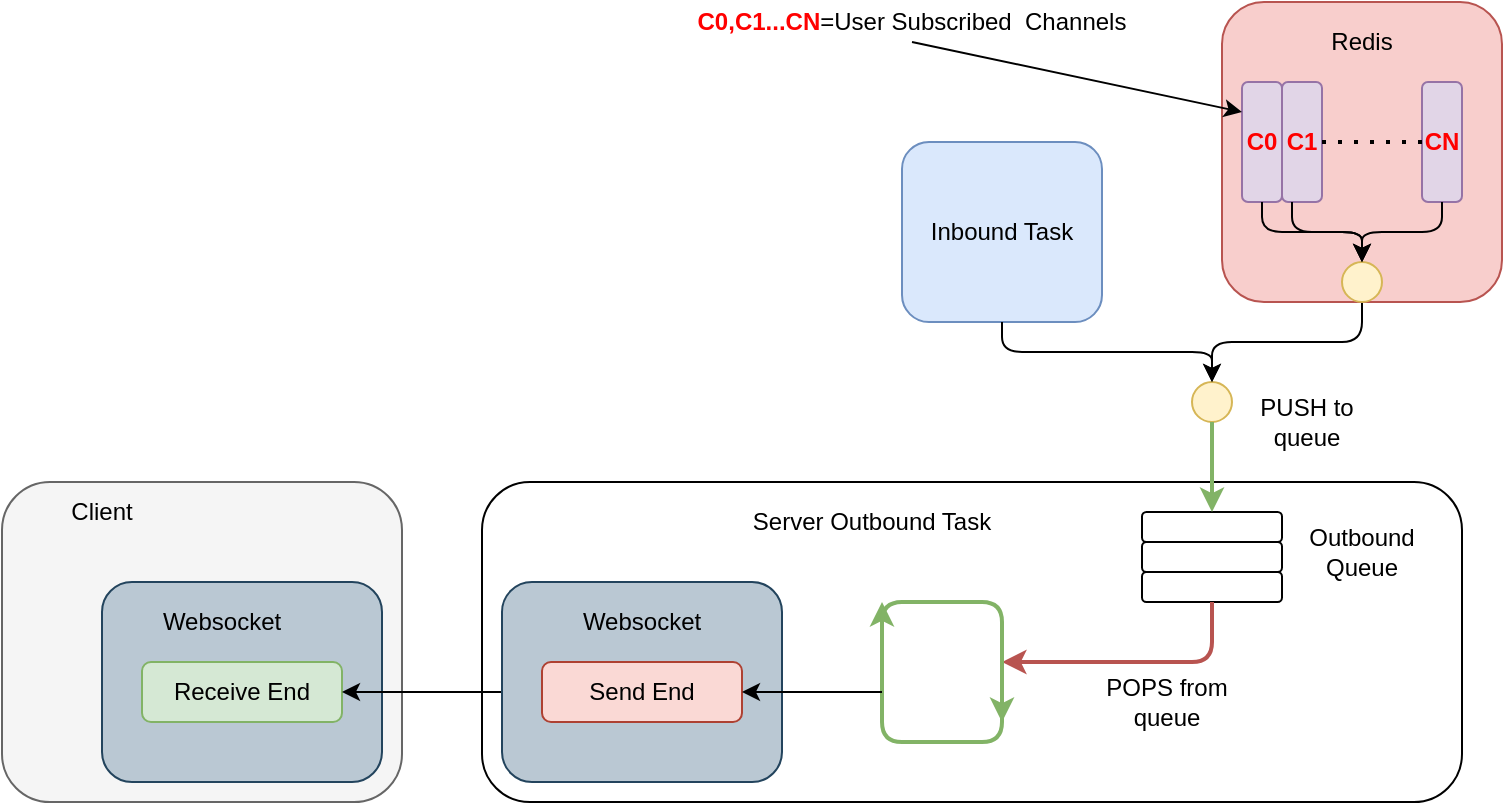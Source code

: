 <mxfile version="14.1.7" type="device"><diagram id="-0s2P20uroi0EVau9qgd" name="Page-1"><mxGraphModel dx="1185" dy="1695" grid="1" gridSize="10" guides="1" tooltips="1" connect="1" arrows="1" fold="1" page="1" pageScale="1" pageWidth="850" pageHeight="1100" math="0" shadow="0"><root><mxCell id="0"/><mxCell id="1" parent="0"/><mxCell id="TSie4cTHzgcR8lznAA3S-28" value="" style="rounded=1;whiteSpace=wrap;html=1;fillColor=#f8cecc;strokeColor=#b85450;" vertex="1" parent="1"><mxGeometry x="680" y="-160" width="140" height="150" as="geometry"/></mxCell><mxCell id="TSie4cTHzgcR8lznAA3S-13" value="" style="rounded=1;whiteSpace=wrap;html=1;fillColor=#f5f5f5;strokeColor=#666666;fontColor=#333333;" vertex="1" parent="1"><mxGeometry x="70" y="80" width="200" height="160" as="geometry"/></mxCell><mxCell id="TSie4cTHzgcR8lznAA3S-1" value="" style="rounded=1;whiteSpace=wrap;html=1;fillColor=#bac8d3;strokeColor=#23445d;" vertex="1" parent="1"><mxGeometry x="120" y="130" width="140" height="100" as="geometry"/></mxCell><mxCell id="l89OHFWNrWHoMT3OUBKf-10" value="" style="rounded=1;whiteSpace=wrap;html=1;" parent="1" vertex="1"><mxGeometry x="310" y="80" width="490" height="160" as="geometry"/></mxCell><mxCell id="l89OHFWNrWHoMT3OUBKf-1" value="Receive End" style="rounded=1;whiteSpace=wrap;html=1;fillColor=#d5e8d4;strokeColor=#82b366;" parent="1" vertex="1"><mxGeometry x="140" y="170" width="100" height="30" as="geometry"/></mxCell><mxCell id="l89OHFWNrWHoMT3OUBKf-4" value="" style="rounded=1;whiteSpace=wrap;html=1;" parent="1" vertex="1"><mxGeometry x="640" y="95" width="70" height="15" as="geometry"/></mxCell><mxCell id="l89OHFWNrWHoMT3OUBKf-5" value="" style="rounded=1;whiteSpace=wrap;html=1;" parent="1" vertex="1"><mxGeometry x="640" y="110" width="70" height="15" as="geometry"/></mxCell><mxCell id="l89OHFWNrWHoMT3OUBKf-6" value="" style="rounded=1;whiteSpace=wrap;html=1;" parent="1" vertex="1"><mxGeometry x="640" y="125" width="70" height="15" as="geometry"/></mxCell><mxCell id="l89OHFWNrWHoMT3OUBKf-8" value="" style="edgeStyle=elbowEdgeStyle;elbow=vertical;endArrow=classic;html=1;exitX=0.5;exitY=1;exitDx=0;exitDy=0;fillColor=#f8cecc;strokeColor=#b85450;strokeWidth=2;" parent="1" source="l89OHFWNrWHoMT3OUBKf-6" edge="1"><mxGeometry width="50" height="50" relative="1" as="geometry"><mxPoint x="490" y="430" as="sourcePoint"/><mxPoint x="570" y="170" as="targetPoint"/><Array as="points"><mxPoint x="620" y="170"/></Array></mxGeometry></mxCell><mxCell id="l89OHFWNrWHoMT3OUBKf-13" value="Inbound Task" style="rounded=1;whiteSpace=wrap;html=1;fillColor=#dae8fc;strokeColor=#6c8ebf;" parent="1" vertex="1"><mxGeometry x="520" y="-90" width="100" height="90" as="geometry"/></mxCell><mxCell id="l89OHFWNrWHoMT3OUBKf-14" value="" style="ellipse;whiteSpace=wrap;html=1;aspect=fixed;fillColor=#fff2cc;strokeColor=#d6b656;" parent="1" vertex="1"><mxGeometry x="665" y="30" width="20" height="20" as="geometry"/></mxCell><mxCell id="l89OHFWNrWHoMT3OUBKf-15" value="" style="edgeStyle=elbowEdgeStyle;elbow=vertical;endArrow=classic;html=1;exitX=0.5;exitY=1;exitDx=0;exitDy=0;entryX=0.5;entryY=0;entryDx=0;entryDy=0;" parent="1" source="l89OHFWNrWHoMT3OUBKf-13" target="l89OHFWNrWHoMT3OUBKf-14" edge="1"><mxGeometry width="50" height="50" relative="1" as="geometry"><mxPoint x="400" y="270" as="sourcePoint"/><mxPoint x="450" y="220" as="targetPoint"/><Array as="points"><mxPoint x="630" y="15"/></Array></mxGeometry></mxCell><mxCell id="l89OHFWNrWHoMT3OUBKf-16" value="" style="edgeStyle=elbowEdgeStyle;elbow=vertical;endArrow=classic;html=1;exitX=0.5;exitY=1;exitDx=0;exitDy=0;entryX=0.5;entryY=0;entryDx=0;entryDy=0;exitPerimeter=0;" parent="1" target="l89OHFWNrWHoMT3OUBKf-14" edge="1"><mxGeometry width="50" height="50" relative="1" as="geometry"><mxPoint x="750" y="-10" as="sourcePoint"/><mxPoint x="685" y="40" as="targetPoint"/><Array as="points"><mxPoint x="720" y="10"/></Array></mxGeometry></mxCell><mxCell id="l89OHFWNrWHoMT3OUBKf-17" value="" style="endArrow=classic;html=1;exitX=0.5;exitY=1;exitDx=0;exitDy=0;entryX=0.5;entryY=0;entryDx=0;entryDy=0;fillColor=#d5e8d4;strokeColor=#82b366;strokeWidth=2;" parent="1" source="l89OHFWNrWHoMT3OUBKf-14" target="l89OHFWNrWHoMT3OUBKf-4" edge="1"><mxGeometry width="50" height="50" relative="1" as="geometry"><mxPoint x="400" y="280" as="sourcePoint"/><mxPoint x="450" y="230" as="targetPoint"/></mxGeometry></mxCell><mxCell id="l89OHFWNrWHoMT3OUBKf-18" value="Outbound Queue" style="text;html=1;strokeColor=none;fillColor=none;align=center;verticalAlign=middle;whiteSpace=wrap;rounded=0;" parent="1" vertex="1"><mxGeometry x="730" y="105" width="40" height="20" as="geometry"/></mxCell><mxCell id="l89OHFWNrWHoMT3OUBKf-19" value="Server Outbound Task" style="text;html=1;strokeColor=none;fillColor=none;align=center;verticalAlign=middle;whiteSpace=wrap;rounded=0;" parent="1" vertex="1"><mxGeometry x="420" y="90" width="170" height="20" as="geometry"/></mxCell><mxCell id="TSie4cTHzgcR8lznAA3S-2" value="Client" style="text;html=1;strokeColor=none;fillColor=none;align=center;verticalAlign=middle;whiteSpace=wrap;rounded=0;" vertex="1" parent="1"><mxGeometry x="100" y="85" width="40" height="20" as="geometry"/></mxCell><mxCell id="TSie4cTHzgcR8lznAA3S-3" value="" style="endArrow=classic;html=1;exitX=0;exitY=0.5;exitDx=0;exitDy=0;entryX=1;entryY=0.5;entryDx=0;entryDy=0;" edge="1" parent="1" target="l89OHFWNrWHoMT3OUBKf-1"><mxGeometry width="50" height="50" relative="1" as="geometry"><mxPoint x="320" y="185" as="sourcePoint"/><mxPoint x="260" y="185" as="targetPoint"/></mxGeometry></mxCell><mxCell id="TSie4cTHzgcR8lznAA3S-6" value="Websocket" style="text;html=1;strokeColor=none;fillColor=none;align=center;verticalAlign=middle;whiteSpace=wrap;rounded=0;" vertex="1" parent="1"><mxGeometry x="160" y="140" width="40" height="20" as="geometry"/></mxCell><mxCell id="TSie4cTHzgcR8lznAA3S-10" value="" style="rounded=1;whiteSpace=wrap;html=1;fillColor=#bac8d3;strokeColor=#23445d;" vertex="1" parent="1"><mxGeometry x="320" y="130" width="140" height="100" as="geometry"/></mxCell><mxCell id="TSie4cTHzgcR8lznAA3S-11" value="Send End" style="rounded=1;whiteSpace=wrap;html=1;fillColor=#fad9d5;strokeColor=#ae4132;" vertex="1" parent="1"><mxGeometry x="340" y="170" width="100" height="30" as="geometry"/></mxCell><mxCell id="TSie4cTHzgcR8lznAA3S-12" value="Websocket" style="text;html=1;strokeColor=none;fillColor=none;align=center;verticalAlign=middle;whiteSpace=wrap;rounded=0;" vertex="1" parent="1"><mxGeometry x="370" y="140" width="40" height="20" as="geometry"/></mxCell><mxCell id="TSie4cTHzgcR8lznAA3S-14" value="" style="edgeStyle=elbowEdgeStyle;elbow=vertical;endArrow=classic;html=1;fillColor=#d5e8d4;strokeColor=#82b366;strokeWidth=2;" edge="1" parent="1"><mxGeometry width="50" height="50" relative="1" as="geometry"><mxPoint x="570" y="160" as="sourcePoint"/><mxPoint x="510" y="140" as="targetPoint"/><Array as="points"><mxPoint x="510" y="210"/></Array></mxGeometry></mxCell><mxCell id="TSie4cTHzgcR8lznAA3S-17" value="" style="edgeStyle=elbowEdgeStyle;elbow=vertical;endArrow=classic;html=1;fillColor=#d5e8d4;strokeColor=#82b366;strokeWidth=2;" edge="1" parent="1"><mxGeometry width="50" height="50" relative="1" as="geometry"><mxPoint x="510" y="190" as="sourcePoint"/><mxPoint x="570" y="200" as="targetPoint"/><Array as="points"><mxPoint x="510" y="140"/></Array></mxGeometry></mxCell><mxCell id="TSie4cTHzgcR8lznAA3S-20" value="" style="endArrow=classic;html=1;strokeWidth=1;entryX=1;entryY=0.5;entryDx=0;entryDy=0;" edge="1" parent="1" target="TSie4cTHzgcR8lznAA3S-11"><mxGeometry width="50" height="50" relative="1" as="geometry"><mxPoint x="510" y="185" as="sourcePoint"/><mxPoint x="450" y="60" as="targetPoint"/></mxGeometry></mxCell><mxCell id="TSie4cTHzgcR8lznAA3S-22" value="PUSH to queue" style="text;html=1;strokeColor=none;fillColor=none;align=center;verticalAlign=middle;whiteSpace=wrap;rounded=0;" vertex="1" parent="1"><mxGeometry x="680" y="40" width="85" height="20" as="geometry"/></mxCell><mxCell id="TSie4cTHzgcR8lznAA3S-23" value="POPS from queue" style="text;html=1;strokeColor=none;fillColor=none;align=center;verticalAlign=middle;whiteSpace=wrap;rounded=0;" vertex="1" parent="1"><mxGeometry x="610" y="180" width="85" height="20" as="geometry"/></mxCell><mxCell id="TSie4cTHzgcR8lznAA3S-25" value="&lt;font color=&quot;#ff0000&quot;&gt;&lt;b&gt;C0&lt;/b&gt;&lt;/font&gt;" style="rounded=1;whiteSpace=wrap;html=1;fillColor=#e1d5e7;strokeColor=#9673a6;" vertex="1" parent="1"><mxGeometry x="690" y="-120" width="20" height="60" as="geometry"/></mxCell><mxCell id="TSie4cTHzgcR8lznAA3S-26" value="&lt;b&gt;&lt;font color=&quot;#ff0000&quot;&gt;C1&lt;/font&gt;&lt;/b&gt;" style="rounded=1;whiteSpace=wrap;html=1;fillColor=#e1d5e7;strokeColor=#9673a6;" vertex="1" parent="1"><mxGeometry x="710" y="-120" width="20" height="60" as="geometry"/></mxCell><mxCell id="TSie4cTHzgcR8lznAA3S-27" value="&lt;font color=&quot;#ff0000&quot;&gt;&lt;b&gt;CN&lt;/b&gt;&lt;/font&gt;" style="rounded=1;whiteSpace=wrap;html=1;fillColor=#e1d5e7;strokeColor=#9673a6;" vertex="1" parent="1"><mxGeometry x="780" y="-120" width="20" height="60" as="geometry"/></mxCell><mxCell id="TSie4cTHzgcR8lznAA3S-29" value="Redis" style="text;html=1;strokeColor=none;fillColor=none;align=center;verticalAlign=middle;whiteSpace=wrap;rounded=0;" vertex="1" parent="1"><mxGeometry x="730" y="-150" width="40" height="20" as="geometry"/></mxCell><mxCell id="TSie4cTHzgcR8lznAA3S-30" value="" style="endArrow=none;dashed=1;html=1;dashPattern=1 3;strokeWidth=2;exitX=0;exitY=0.5;exitDx=0;exitDy=0;entryX=1;entryY=0.5;entryDx=0;entryDy=0;" edge="1" parent="1" source="TSie4cTHzgcR8lznAA3S-27" target="TSie4cTHzgcR8lznAA3S-26"><mxGeometry width="50" height="50" relative="1" as="geometry"><mxPoint x="390" y="100" as="sourcePoint"/><mxPoint x="440" y="50" as="targetPoint"/></mxGeometry></mxCell><mxCell id="TSie4cTHzgcR8lznAA3S-31" value="" style="ellipse;whiteSpace=wrap;html=1;aspect=fixed;fillColor=#fff2cc;strokeColor=#d6b656;" vertex="1" parent="1"><mxGeometry x="740" y="-30" width="20" height="20" as="geometry"/></mxCell><mxCell id="TSie4cTHzgcR8lznAA3S-34" value="" style="edgeStyle=elbowEdgeStyle;elbow=vertical;endArrow=classic;html=1;strokeWidth=1;exitX=0.5;exitY=1;exitDx=0;exitDy=0;entryX=0.5;entryY=0;entryDx=0;entryDy=0;" edge="1" parent="1" source="TSie4cTHzgcR8lznAA3S-25" target="TSie4cTHzgcR8lznAA3S-31"><mxGeometry width="50" height="50" relative="1" as="geometry"><mxPoint x="390" y="100" as="sourcePoint"/><mxPoint x="440" y="50" as="targetPoint"/></mxGeometry></mxCell><mxCell id="TSie4cTHzgcR8lznAA3S-35" value="" style="edgeStyle=elbowEdgeStyle;elbow=vertical;endArrow=classic;html=1;strokeWidth=1;exitX=0.5;exitY=1;exitDx=0;exitDy=0;entryX=0.5;entryY=0;entryDx=0;entryDy=0;" edge="1" parent="1" target="TSie4cTHzgcR8lznAA3S-31"><mxGeometry width="50" height="50" relative="1" as="geometry"><mxPoint x="715" y="-60" as="sourcePoint"/><mxPoint x="765" y="-30" as="targetPoint"/></mxGeometry></mxCell><mxCell id="TSie4cTHzgcR8lznAA3S-36" value="" style="edgeStyle=elbowEdgeStyle;elbow=vertical;endArrow=classic;html=1;strokeWidth=1;exitX=0.5;exitY=1;exitDx=0;exitDy=0;" edge="1" parent="1" source="TSie4cTHzgcR8lznAA3S-27"><mxGeometry width="50" height="50" relative="1" as="geometry"><mxPoint x="725" y="-50" as="sourcePoint"/><mxPoint x="750" y="-30" as="targetPoint"/></mxGeometry></mxCell><mxCell id="TSie4cTHzgcR8lznAA3S-38" value="&lt;font color=&quot;#ff0000&quot;&gt;&lt;b&gt;C0,C1...CN&lt;/b&gt;&lt;/font&gt;=User Subscribed&amp;nbsp; Channels" style="text;html=1;strokeColor=none;fillColor=none;align=center;verticalAlign=middle;whiteSpace=wrap;rounded=0;" vertex="1" parent="1"><mxGeometry x="400" y="-160" width="250" height="20" as="geometry"/></mxCell><mxCell id="TSie4cTHzgcR8lznAA3S-39" value="" style="endArrow=classic;html=1;strokeWidth=1;exitX=0.5;exitY=1;exitDx=0;exitDy=0;entryX=0;entryY=0.25;entryDx=0;entryDy=0;" edge="1" parent="1" source="TSie4cTHzgcR8lznAA3S-38" target="TSie4cTHzgcR8lznAA3S-25"><mxGeometry width="50" height="50" relative="1" as="geometry"><mxPoint x="390" y="40" as="sourcePoint"/><mxPoint x="440" y="-10" as="targetPoint"/></mxGeometry></mxCell></root></mxGraphModel></diagram></mxfile>